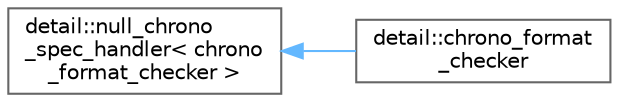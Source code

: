 digraph "类继承关系图"
{
 // LATEX_PDF_SIZE
  bgcolor="transparent";
  edge [fontname=Helvetica,fontsize=10,labelfontname=Helvetica,labelfontsize=10];
  node [fontname=Helvetica,fontsize=10,shape=box,height=0.2,width=0.4];
  rankdir="LR";
  Node0 [id="Node000000",label="detail::null_chrono\l_spec_handler\< chrono\l_format_checker \>",height=0.2,width=0.4,color="grey40", fillcolor="white", style="filled",URL="$structdetail_1_1null__chrono__spec__handler.html",tooltip=" "];
  Node0 -> Node1 [id="edge580_Node000000_Node000001",dir="back",color="steelblue1",style="solid",tooltip=" "];
  Node1 [id="Node000001",label="detail::chrono_format\l_checker",height=0.2,width=0.4,color="grey40", fillcolor="white", style="filled",URL="$structdetail_1_1chrono__format__checker.html",tooltip=" "];
}
